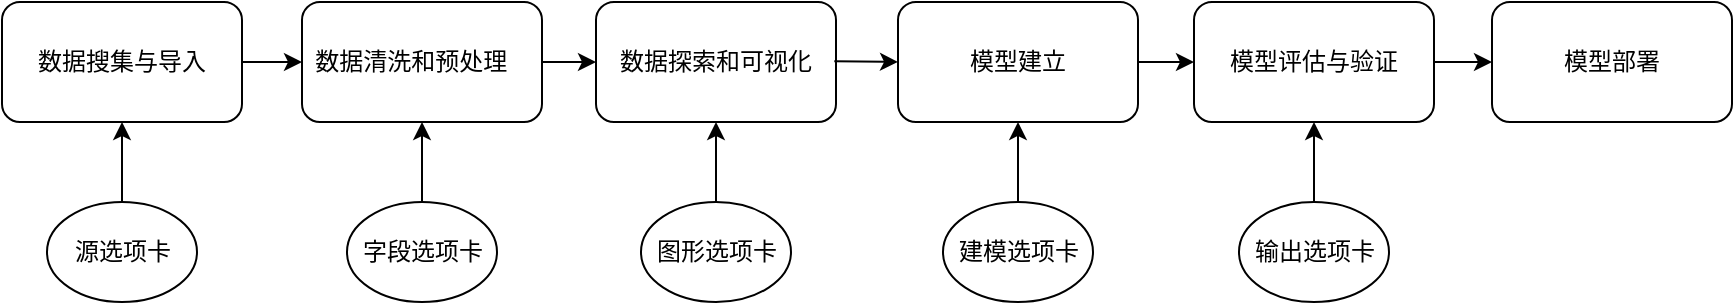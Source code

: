 <mxfile version="23.0.2" type="github">
  <diagram name="第 1 页" id="SnYUA65CdviNpR8WSIwn">
    <mxGraphModel dx="670" dy="298" grid="1" gridSize="10" guides="1" tooltips="1" connect="1" arrows="1" fold="1" page="1" pageScale="1" pageWidth="827" pageHeight="1169" math="0" shadow="0">
      <root>
        <mxCell id="0" />
        <mxCell id="1" parent="0" />
        <mxCell id="jjsV2Re7MLpCuUnsC3J1-1" value="数据搜集与导入" style="rounded=1;whiteSpace=wrap;html=1;" vertex="1" parent="1">
          <mxGeometry x="100" y="280" width="120" height="60" as="geometry" />
        </mxCell>
        <mxCell id="jjsV2Re7MLpCuUnsC3J1-2" value="数据清洗和预处理&lt;span style=&quot;white-space: pre;&quot;&gt;&#x9;&lt;/span&gt;" style="rounded=1;whiteSpace=wrap;html=1;" vertex="1" parent="1">
          <mxGeometry x="250" y="280" width="120" height="60" as="geometry" />
        </mxCell>
        <mxCell id="jjsV2Re7MLpCuUnsC3J1-3" value="数据探索和可视化" style="rounded=1;whiteSpace=wrap;html=1;" vertex="1" parent="1">
          <mxGeometry x="397" y="280" width="120" height="60" as="geometry" />
        </mxCell>
        <mxCell id="jjsV2Re7MLpCuUnsC3J1-4" value="模型建立" style="rounded=1;whiteSpace=wrap;html=1;" vertex="1" parent="1">
          <mxGeometry x="548" y="280" width="120" height="60" as="geometry" />
        </mxCell>
        <mxCell id="jjsV2Re7MLpCuUnsC3J1-5" value="模型评估与验证" style="rounded=1;whiteSpace=wrap;html=1;" vertex="1" parent="1">
          <mxGeometry x="696" y="280" width="120" height="60" as="geometry" />
        </mxCell>
        <mxCell id="jjsV2Re7MLpCuUnsC3J1-6" value="模型部署" style="rounded=1;whiteSpace=wrap;html=1;" vertex="1" parent="1">
          <mxGeometry x="845" y="280" width="120" height="60" as="geometry" />
        </mxCell>
        <mxCell id="jjsV2Re7MLpCuUnsC3J1-7" value="" style="endArrow=classic;html=1;rounded=0;exitX=1;exitY=0.5;exitDx=0;exitDy=0;entryX=0;entryY=0.5;entryDx=0;entryDy=0;" edge="1" parent="1" source="jjsV2Re7MLpCuUnsC3J1-1" target="jjsV2Re7MLpCuUnsC3J1-2">
          <mxGeometry width="50" height="50" relative="1" as="geometry">
            <mxPoint x="210" y="440" as="sourcePoint" />
            <mxPoint x="260" y="390" as="targetPoint" />
          </mxGeometry>
        </mxCell>
        <mxCell id="jjsV2Re7MLpCuUnsC3J1-8" value="" style="endArrow=classic;html=1;rounded=0;exitX=1;exitY=0.5;exitDx=0;exitDy=0;entryX=0;entryY=0.5;entryDx=0;entryDy=0;" edge="1" parent="1" source="jjsV2Re7MLpCuUnsC3J1-2" target="jjsV2Re7MLpCuUnsC3J1-3">
          <mxGeometry width="50" height="50" relative="1" as="geometry">
            <mxPoint x="350" y="309.71" as="sourcePoint" />
            <mxPoint x="380" y="309.71" as="targetPoint" />
          </mxGeometry>
        </mxCell>
        <mxCell id="jjsV2Re7MLpCuUnsC3J1-9" value="" style="endArrow=classic;html=1;rounded=0;exitX=0.993;exitY=0.494;exitDx=0;exitDy=0;entryX=0;entryY=0.5;entryDx=0;entryDy=0;exitPerimeter=0;" edge="1" parent="1" source="jjsV2Re7MLpCuUnsC3J1-3" target="jjsV2Re7MLpCuUnsC3J1-4">
          <mxGeometry width="50" height="50" relative="1" as="geometry">
            <mxPoint x="490" y="309.71" as="sourcePoint" />
            <mxPoint x="520" y="309.71" as="targetPoint" />
          </mxGeometry>
        </mxCell>
        <mxCell id="jjsV2Re7MLpCuUnsC3J1-10" value="" style="endArrow=classic;html=1;rounded=0;entryX=0;entryY=0.5;entryDx=0;entryDy=0;exitX=1;exitY=0.5;exitDx=0;exitDy=0;" edge="1" parent="1" source="jjsV2Re7MLpCuUnsC3J1-4" target="jjsV2Re7MLpCuUnsC3J1-5">
          <mxGeometry width="50" height="50" relative="1" as="geometry">
            <mxPoint x="670" y="310" as="sourcePoint" />
            <mxPoint x="690" y="309.92" as="targetPoint" />
          </mxGeometry>
        </mxCell>
        <mxCell id="jjsV2Re7MLpCuUnsC3J1-11" value="" style="endArrow=classic;html=1;rounded=0;exitX=1;exitY=0.5;exitDx=0;exitDy=0;" edge="1" parent="1" source="jjsV2Re7MLpCuUnsC3J1-5" target="jjsV2Re7MLpCuUnsC3J1-6">
          <mxGeometry width="50" height="50" relative="1" as="geometry">
            <mxPoint x="770" y="309.71" as="sourcePoint" />
            <mxPoint x="800" y="309.71" as="targetPoint" />
          </mxGeometry>
        </mxCell>
        <mxCell id="jjsV2Re7MLpCuUnsC3J1-12" value="建模选项卡" style="ellipse;whiteSpace=wrap;html=1;" vertex="1" parent="1">
          <mxGeometry x="570.5" y="380" width="75" height="50" as="geometry" />
        </mxCell>
        <mxCell id="jjsV2Re7MLpCuUnsC3J1-13" value="源选项卡" style="ellipse;whiteSpace=wrap;html=1;" vertex="1" parent="1">
          <mxGeometry x="122.5" y="380" width="75" height="50" as="geometry" />
        </mxCell>
        <mxCell id="jjsV2Re7MLpCuUnsC3J1-14" value="字段选项卡" style="ellipse;whiteSpace=wrap;html=1;" vertex="1" parent="1">
          <mxGeometry x="272.5" y="380" width="75" height="50" as="geometry" />
        </mxCell>
        <mxCell id="jjsV2Re7MLpCuUnsC3J1-15" value="图形选项卡" style="ellipse;whiteSpace=wrap;html=1;" vertex="1" parent="1">
          <mxGeometry x="419.5" y="380" width="75" height="50" as="geometry" />
        </mxCell>
        <mxCell id="jjsV2Re7MLpCuUnsC3J1-16" value="输出选项卡" style="ellipse;whiteSpace=wrap;html=1;" vertex="1" parent="1">
          <mxGeometry x="718.5" y="380" width="75" height="50" as="geometry" />
        </mxCell>
        <mxCell id="jjsV2Re7MLpCuUnsC3J1-17" value="" style="endArrow=classic;html=1;rounded=0;exitX=0.5;exitY=0;exitDx=0;exitDy=0;entryX=0.5;entryY=1;entryDx=0;entryDy=0;" edge="1" parent="1" source="jjsV2Re7MLpCuUnsC3J1-13" target="jjsV2Re7MLpCuUnsC3J1-1">
          <mxGeometry width="50" height="50" relative="1" as="geometry">
            <mxPoint x="210" y="470" as="sourcePoint" />
            <mxPoint x="260" y="420" as="targetPoint" />
          </mxGeometry>
        </mxCell>
        <mxCell id="jjsV2Re7MLpCuUnsC3J1-19" value="" style="endArrow=classic;html=1;rounded=0;exitX=0.5;exitY=0;exitDx=0;exitDy=0;entryX=0.5;entryY=1;entryDx=0;entryDy=0;" edge="1" parent="1" source="jjsV2Re7MLpCuUnsC3J1-14" target="jjsV2Re7MLpCuUnsC3J1-2">
          <mxGeometry width="50" height="50" relative="1" as="geometry">
            <mxPoint x="360" y="400" as="sourcePoint" />
            <mxPoint x="360" y="360" as="targetPoint" />
          </mxGeometry>
        </mxCell>
        <mxCell id="jjsV2Re7MLpCuUnsC3J1-20" value="" style="endArrow=classic;html=1;rounded=0;exitX=0.5;exitY=0;exitDx=0;exitDy=0;entryX=0.5;entryY=1;entryDx=0;entryDy=0;" edge="1" parent="1" source="jjsV2Re7MLpCuUnsC3J1-15" target="jjsV2Re7MLpCuUnsC3J1-3">
          <mxGeometry width="50" height="50" relative="1" as="geometry">
            <mxPoint x="413" y="400" as="sourcePoint" />
            <mxPoint x="413" y="360" as="targetPoint" />
          </mxGeometry>
        </mxCell>
        <mxCell id="jjsV2Re7MLpCuUnsC3J1-21" value="" style="endArrow=classic;html=1;rounded=0;exitX=0.5;exitY=0;exitDx=0;exitDy=0;entryX=0.5;entryY=1;entryDx=0;entryDy=0;" edge="1" parent="1" source="jjsV2Re7MLpCuUnsC3J1-12" target="jjsV2Re7MLpCuUnsC3J1-4">
          <mxGeometry width="50" height="50" relative="1" as="geometry">
            <mxPoint x="660" y="390" as="sourcePoint" />
            <mxPoint x="660" y="350" as="targetPoint" />
          </mxGeometry>
        </mxCell>
        <mxCell id="jjsV2Re7MLpCuUnsC3J1-22" value="" style="endArrow=classic;html=1;rounded=0;entryX=0.5;entryY=1;entryDx=0;entryDy=0;" edge="1" parent="1" source="jjsV2Re7MLpCuUnsC3J1-16" target="jjsV2Re7MLpCuUnsC3J1-5">
          <mxGeometry width="50" height="50" relative="1" as="geometry">
            <mxPoint x="816" y="400" as="sourcePoint" />
            <mxPoint x="816" y="360" as="targetPoint" />
          </mxGeometry>
        </mxCell>
      </root>
    </mxGraphModel>
  </diagram>
</mxfile>
